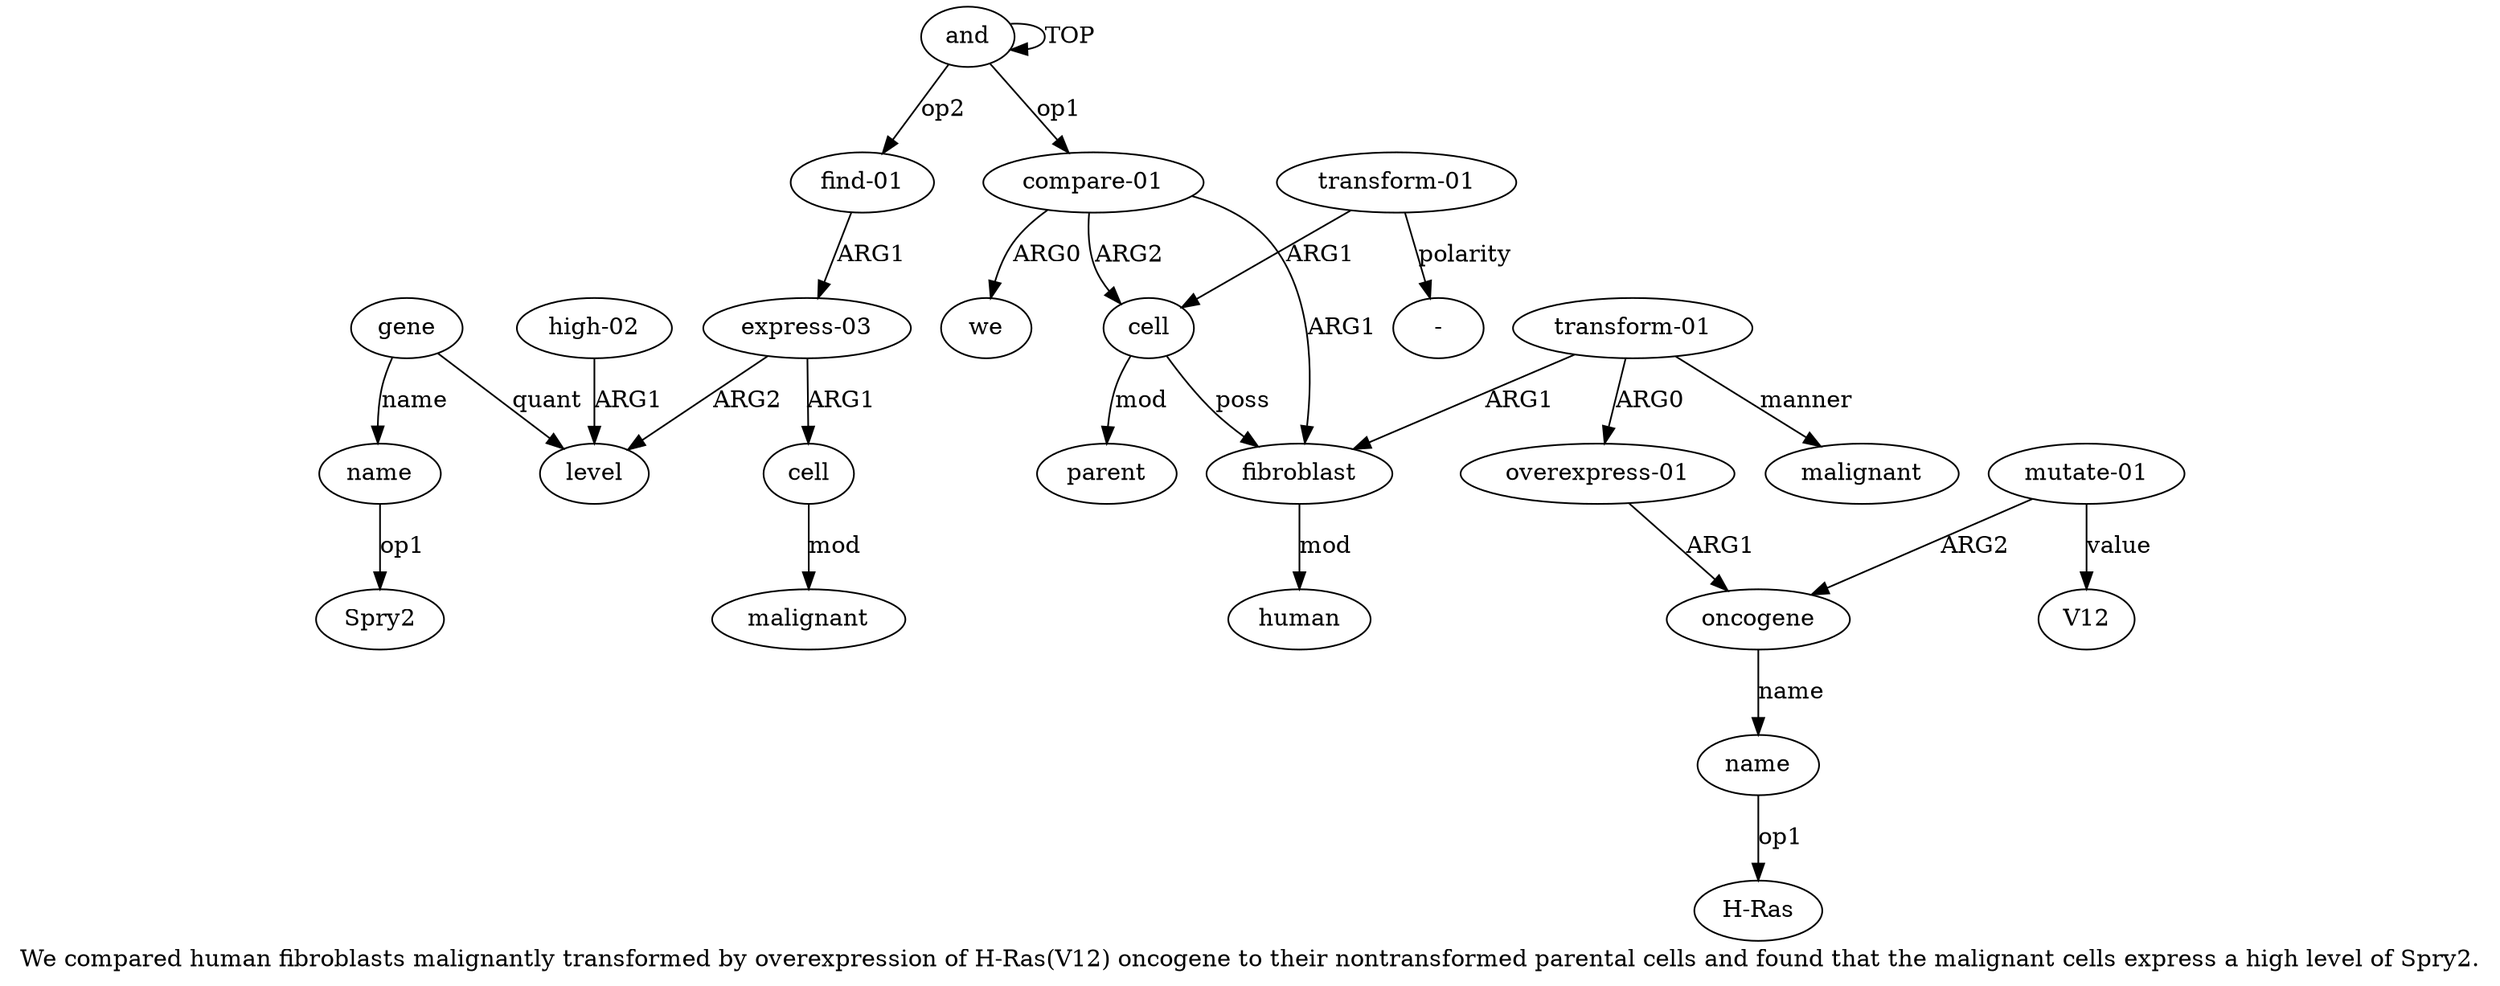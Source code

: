 digraph  {
	graph [label="We compared human fibroblasts malignantly transformed by overexpression of H-Ras(V12) oncogene to their nontransformed parental \
cells and found that the malignant cells express a high level of Spry2."];
	node [label="\N"];
	a20	 [color=black,
		gold_ind=20,
		gold_label=gene,
		label=gene,
		test_ind=20,
		test_label=gene];
	a21	 [color=black,
		gold_ind=21,
		gold_label=name,
		label=name,
		test_ind=21,
		test_label=name];
	a20 -> a21 [key=0,
	color=black,
	gold_label=name,
	label=name,
	test_label=name];
a18 [color=black,
	gold_ind=18,
	gold_label=level,
	label=level,
	test_ind=18,
	test_label=level];
a20 -> a18 [key=0,
color=black,
gold_label=quant,
label=quant,
test_label=quant];
"a21 Spry2" [color=black,
gold_ind=-1,
gold_label=Spry2,
label=Spry2,
test_ind=-1,
test_label=Spry2];
a21 -> "a21 Spry2" [key=0,
color=black,
gold_label=op1,
label=op1,
test_label=op1];
"a8 H-Ras" [color=black,
gold_ind=-1,
gold_label="H-Ras",
label="H-Ras",
test_ind=-1,
test_label="H-Ras"];
"a9 V12" [color=black,
gold_ind=-1,
gold_label=V12,
label=V12,
test_ind=-1,
test_label=V12];
a15 [color=black,
gold_ind=15,
gold_label="express-03",
label="express-03",
test_ind=15,
test_label="express-03"];
a16 [color=black,
gold_ind=16,
gold_label=cell,
label=cell,
test_ind=16,
test_label=cell];
a15 -> a16 [key=0,
color=black,
gold_label=ARG1,
label=ARG1,
test_label=ARG1];
a15 -> a18 [key=0,
color=black,
gold_label=ARG2,
label=ARG2,
test_label=ARG2];
a14 [color=black,
gold_ind=14,
gold_label="find-01",
label="find-01",
test_ind=14,
test_label="find-01"];
a14 -> a15 [key=0,
color=black,
gold_label=ARG1,
label=ARG1,
test_label=ARG1];
a17 [color=black,
gold_ind=17,
gold_label=malignant,
label=malignant,
test_ind=17,
test_label=malignant];
a16 -> a17 [key=0,
color=black,
gold_label=mod,
label=mod,
test_label=mod];
a11 [color=black,
gold_ind=11,
gold_label=cell,
label=cell,
test_ind=11,
test_label=cell];
a12 [color=black,
gold_ind=12,
gold_label=parent,
label=parent,
test_ind=12,
test_label=parent];
a11 -> a12 [key=0,
color=black,
gold_label=mod,
label=mod,
test_label=mod];
a3 [color=black,
gold_ind=3,
gold_label=fibroblast,
label=fibroblast,
test_ind=3,
test_label=fibroblast];
a11 -> a3 [key=0,
color=black,
gold_label=poss,
label=poss,
test_label=poss];
a10 [color=black,
gold_ind=10,
gold_label=malignant,
label=malignant,
test_ind=10,
test_label=malignant];
a13 [color=black,
gold_ind=13,
gold_label="transform-01",
label="transform-01",
test_ind=13,
test_label="transform-01"];
a13 -> a11 [key=0,
color=black,
gold_label=ARG1,
label=ARG1,
test_label=ARG1];
"a13 -" [color=black,
gold_ind=-1,
gold_label="-",
label="-",
test_ind=-1,
test_label="-"];
a13 -> "a13 -" [key=0,
color=black,
gold_label=polarity,
label=polarity,
test_label=polarity];
a19 [color=black,
gold_ind=19,
gold_label="high-02",
label="high-02",
test_ind=19,
test_label="high-02"];
a19 -> a18 [key=0,
color=black,
gold_label=ARG1,
label=ARG1,
test_label=ARG1];
a1 [color=black,
gold_ind=1,
gold_label="compare-01",
label="compare-01",
test_ind=1,
test_label="compare-01"];
a1 -> a11 [key=0,
color=black,
gold_label=ARG2,
label=ARG2,
test_label=ARG2];
a1 -> a3 [key=0,
color=black,
gold_label=ARG1,
label=ARG1,
test_label=ARG1];
a2 [color=black,
gold_ind=2,
gold_label=we,
label=we,
test_ind=2,
test_label=we];
a1 -> a2 [key=0,
color=black,
gold_label=ARG0,
label=ARG0,
test_label=ARG0];
a0 [color=black,
gold_ind=0,
gold_label=and,
label=and,
test_ind=0,
test_label=and];
a0 -> a14 [key=0,
color=black,
gold_label=op2,
label=op2,
test_label=op2];
a0 -> a1 [key=0,
color=black,
gold_label=op1,
label=op1,
test_label=op1];
a0 -> a0 [key=0,
color=black,
gold_label=TOP,
label=TOP,
test_label=TOP];
a4 [color=black,
gold_ind=4,
gold_label=human,
label=human,
test_ind=4,
test_label=human];
a3 -> a4 [key=0,
color=black,
gold_label=mod,
label=mod,
test_label=mod];
a5 [color=black,
gold_ind=5,
gold_label="transform-01",
label="transform-01",
test_ind=5,
test_label="transform-01"];
a5 -> a10 [key=0,
color=black,
gold_label=manner,
label=manner,
test_label=manner];
a5 -> a3 [key=0,
color=black,
gold_label=ARG1,
label=ARG1,
test_label=ARG1];
a6 [color=black,
gold_ind=6,
gold_label="overexpress-01",
label="overexpress-01",
test_ind=6,
test_label="overexpress-01"];
a5 -> a6 [key=0,
color=black,
gold_label=ARG0,
label=ARG0,
test_label=ARG0];
a7 [color=black,
gold_ind=7,
gold_label=oncogene,
label=oncogene,
test_ind=7,
test_label=oncogene];
a8 [color=black,
gold_ind=8,
gold_label=name,
label=name,
test_ind=8,
test_label=name];
a7 -> a8 [key=0,
color=black,
gold_label=name,
label=name,
test_label=name];
a6 -> a7 [key=0,
color=black,
gold_label=ARG1,
label=ARG1,
test_label=ARG1];
a9 [color=black,
gold_ind=9,
gold_label="mutate-01",
label="mutate-01",
test_ind=9,
test_label="mutate-01"];
a9 -> "a9 V12" [key=0,
color=black,
gold_label=value,
label=value,
test_label=value];
a9 -> a7 [key=0,
color=black,
gold_label=ARG2,
label=ARG2,
test_label=ARG2];
a8 -> "a8 H-Ras" [key=0,
color=black,
gold_label=op1,
label=op1,
test_label=op1];
}
